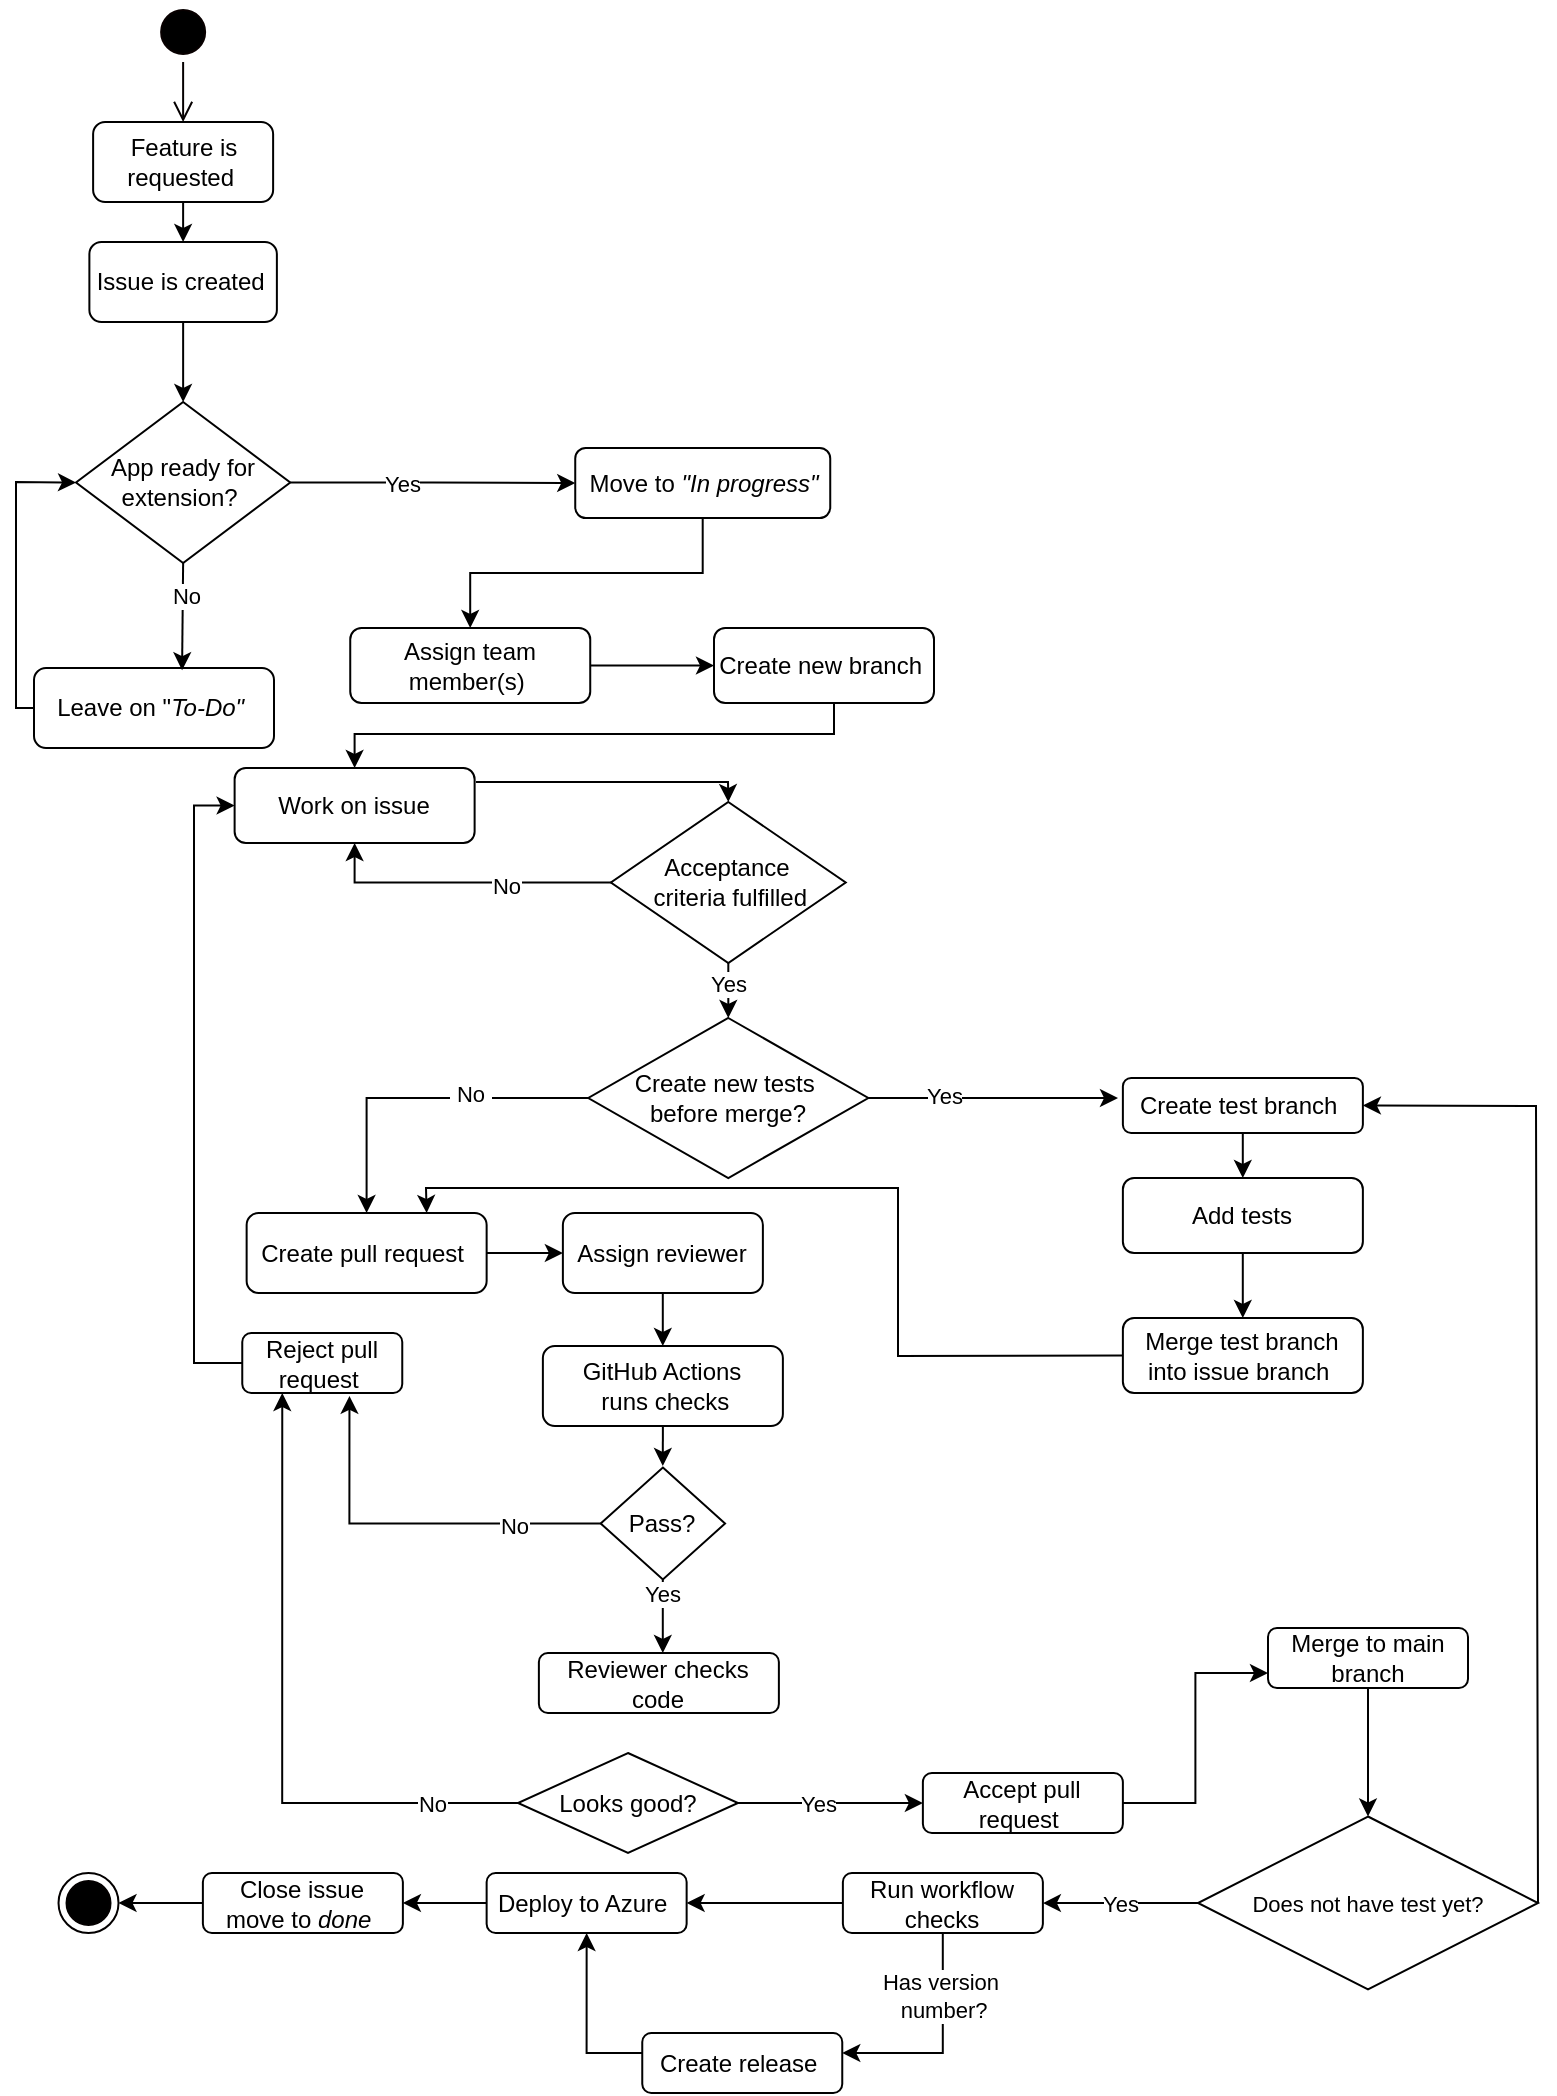 <mxfile version="25.0.3">
  <diagram name="Page-1" id="btFddj9u0zUwPqEDD4T_">
    <mxGraphModel dx="697" dy="450" grid="1" gridSize="10" guides="1" tooltips="1" connect="1" arrows="1" fold="1" page="1" pageScale="1" pageWidth="827" pageHeight="1169" math="0" shadow="0">
      <root>
        <mxCell id="0" />
        <mxCell id="1" parent="0" />
        <mxCell id="urpMWXQShQDzjycf4EHo-1" value="" style="ellipse;html=1;shape=startState;fillColor=#000000;strokeColor=#080000;" parent="1" vertex="1">
          <mxGeometry x="88.56" y="40" width="30" height="30" as="geometry" />
        </mxCell>
        <mxCell id="urpMWXQShQDzjycf4EHo-2" value="" style="edgeStyle=orthogonalEdgeStyle;html=1;verticalAlign=bottom;endArrow=open;endSize=8;strokeColor=#050000;rounded=0;entryX=0.5;entryY=0;entryDx=0;entryDy=0;" parent="1" source="urpMWXQShQDzjycf4EHo-1" target="urpMWXQShQDzjycf4EHo-3" edge="1">
          <mxGeometry relative="1" as="geometry">
            <mxPoint x="103.56" y="110" as="targetPoint" />
          </mxGeometry>
        </mxCell>
        <mxCell id="urpMWXQShQDzjycf4EHo-5" value="" style="edgeStyle=orthogonalEdgeStyle;rounded=0;orthogonalLoop=1;jettySize=auto;html=1;" parent="1" source="urpMWXQShQDzjycf4EHo-3" target="urpMWXQShQDzjycf4EHo-4" edge="1">
          <mxGeometry relative="1" as="geometry">
            <Array as="points">
              <mxPoint x="103.56" y="170" />
              <mxPoint x="103.56" y="170" />
            </Array>
          </mxGeometry>
        </mxCell>
        <mxCell id="urpMWXQShQDzjycf4EHo-3" value="Feature is requested&amp;nbsp;" style="rounded=1;whiteSpace=wrap;html=1;" parent="1" vertex="1">
          <mxGeometry x="58.56" y="100" width="90" height="40" as="geometry" />
        </mxCell>
        <mxCell id="urpMWXQShQDzjycf4EHo-4" value="Issue is created&amp;nbsp;" style="whiteSpace=wrap;html=1;rounded=1;" parent="1" vertex="1">
          <mxGeometry x="56.69" y="160" width="93.75" height="40" as="geometry" />
        </mxCell>
        <mxCell id="urpMWXQShQDzjycf4EHo-15" value="Leave on &quot;&lt;i&gt;To-Do&quot;&lt;/i&gt;&amp;nbsp;" style="whiteSpace=wrap;html=1;rounded=1;" parent="1" vertex="1">
          <mxGeometry x="29" y="373" width="120" height="40" as="geometry" />
        </mxCell>
        <mxCell id="urpMWXQShQDzjycf4EHo-25" value="" style="edgeStyle=orthogonalEdgeStyle;rounded=0;orthogonalLoop=1;jettySize=auto;html=1;" parent="1" source="urpMWXQShQDzjycf4EHo-20" target="urpMWXQShQDzjycf4EHo-24" edge="1">
          <mxGeometry relative="1" as="geometry" />
        </mxCell>
        <mxCell id="urpMWXQShQDzjycf4EHo-20" value="Move to&lt;i&gt;&amp;nbsp;&quot;In progress&quot;&lt;/i&gt;" style="whiteSpace=wrap;html=1;rounded=1;" parent="1" vertex="1">
          <mxGeometry x="299.62" y="263" width="127.5" height="35" as="geometry" />
        </mxCell>
        <mxCell id="urpMWXQShQDzjycf4EHo-31" value="" style="edgeStyle=orthogonalEdgeStyle;rounded=0;orthogonalLoop=1;jettySize=auto;html=1;" parent="1" source="urpMWXQShQDzjycf4EHo-24" target="urpMWXQShQDzjycf4EHo-30" edge="1">
          <mxGeometry relative="1" as="geometry" />
        </mxCell>
        <mxCell id="urpMWXQShQDzjycf4EHo-24" value="Assign team member(s)&amp;nbsp;" style="whiteSpace=wrap;html=1;rounded=1;" parent="1" vertex="1">
          <mxGeometry x="187.12" y="353" width="120" height="37.5" as="geometry" />
        </mxCell>
        <mxCell id="urpMWXQShQDzjycf4EHo-33" value="" style="edgeStyle=orthogonalEdgeStyle;rounded=0;orthogonalLoop=1;jettySize=auto;html=1;exitX=0;exitY=1;exitDx=0;exitDy=0;entryX=0.5;entryY=0;entryDx=0;entryDy=0;" parent="1" target="urpMWXQShQDzjycf4EHo-32" edge="1">
          <mxGeometry relative="1" as="geometry">
            <mxPoint x="369.31" y="373" as="sourcePoint" />
            <mxPoint x="210.26" y="413.513" as="targetPoint" />
            <Array as="points">
              <mxPoint x="429" y="373" />
              <mxPoint x="429" y="406" />
              <mxPoint x="189" y="406" />
            </Array>
          </mxGeometry>
        </mxCell>
        <mxCell id="urpMWXQShQDzjycf4EHo-30" value="Create new branch&amp;nbsp;" style="whiteSpace=wrap;html=1;rounded=1;" parent="1" vertex="1">
          <mxGeometry x="369" y="353" width="110" height="37.5" as="geometry" />
        </mxCell>
        <mxCell id="urpMWXQShQDzjycf4EHo-32" value="Work on issue" style="whiteSpace=wrap;html=1;rounded=1;" parent="1" vertex="1">
          <mxGeometry x="129.31" y="423" width="120" height="37.5" as="geometry" />
        </mxCell>
        <mxCell id="urpMWXQShQDzjycf4EHo-46" value="" style="edgeStyle=orthogonalEdgeStyle;rounded=0;orthogonalLoop=1;jettySize=auto;html=1;" parent="1" source="urpMWXQShQDzjycf4EHo-42" target="urpMWXQShQDzjycf4EHo-45" edge="1">
          <mxGeometry relative="1" as="geometry" />
        </mxCell>
        <mxCell id="urpMWXQShQDzjycf4EHo-42" value="Create test branch&amp;nbsp;" style="whiteSpace=wrap;html=1;rounded=1;" parent="1" vertex="1">
          <mxGeometry x="573.44" y="578" width="120" height="27.5" as="geometry" />
        </mxCell>
        <mxCell id="urpMWXQShQDzjycf4EHo-48" value="" style="edgeStyle=orthogonalEdgeStyle;rounded=0;orthogonalLoop=1;jettySize=auto;html=1;" parent="1" source="urpMWXQShQDzjycf4EHo-45" target="urpMWXQShQDzjycf4EHo-47" edge="1">
          <mxGeometry relative="1" as="geometry" />
        </mxCell>
        <mxCell id="urpMWXQShQDzjycf4EHo-45" value="Add tests" style="whiteSpace=wrap;html=1;rounded=1;" parent="1" vertex="1">
          <mxGeometry x="573.44" y="628" width="120" height="37.5" as="geometry" />
        </mxCell>
        <mxCell id="urpMWXQShQDzjycf4EHo-47" value="Merge test branch into issue branch&amp;nbsp;" style="whiteSpace=wrap;html=1;rounded=1;" parent="1" vertex="1">
          <mxGeometry x="573.44" y="698" width="120" height="37.5" as="geometry" />
        </mxCell>
        <mxCell id="urpMWXQShQDzjycf4EHo-130" style="edgeStyle=orthogonalEdgeStyle;rounded=0;orthogonalLoop=1;jettySize=auto;html=1;exitX=0.5;exitY=1;exitDx=0;exitDy=0;" parent="1" source="urpMWXQShQDzjycf4EHo-49" edge="1" target="urpMWXQShQDzjycf4EHo-135">
          <mxGeometry relative="1" as="geometry">
            <mxPoint x="343.44" y="765.5" as="targetPoint" />
          </mxGeometry>
        </mxCell>
        <mxCell id="urpMWXQShQDzjycf4EHo-49" value="GitHub Actions&lt;div&gt;&amp;nbsp;runs checks&lt;/div&gt;" style="whiteSpace=wrap;html=1;rounded=1;" parent="1" vertex="1">
          <mxGeometry x="283.44" y="712" width="120" height="40" as="geometry" />
        </mxCell>
        <mxCell id="urpMWXQShQDzjycf4EHo-60" value="" style="edgeStyle=orthogonalEdgeStyle;rounded=0;orthogonalLoop=1;jettySize=auto;html=1;exitX=0;exitY=0.5;exitDx=0;exitDy=0;" parent="1" source="8IZgMx02iicjBR52y0ET-4" target="urpMWXQShQDzjycf4EHo-59" edge="1">
          <mxGeometry relative="1" as="geometry">
            <mxPoint x="341.56" y="575.5" as="sourcePoint" />
          </mxGeometry>
        </mxCell>
        <mxCell id="urpMWXQShQDzjycf4EHo-71" value="&amp;nbsp;No&amp;nbsp;" style="edgeLabel;html=1;align=center;verticalAlign=middle;resizable=0;points=[];" parent="urpMWXQShQDzjycf4EHo-60" vertex="1" connectable="0">
          <mxGeometry x="-0.297" y="-2" relative="1" as="geometry">
            <mxPoint as="offset" />
          </mxGeometry>
        </mxCell>
        <mxCell id="urpMWXQShQDzjycf4EHo-64" value="" style="edgeStyle=orthogonalEdgeStyle;rounded=0;orthogonalLoop=1;jettySize=auto;html=1;" parent="1" source="urpMWXQShQDzjycf4EHo-59" target="urpMWXQShQDzjycf4EHo-63" edge="1">
          <mxGeometry relative="1" as="geometry" />
        </mxCell>
        <mxCell id="urpMWXQShQDzjycf4EHo-59" value="Create pull request&amp;nbsp;" style="whiteSpace=wrap;html=1;rounded=1;" parent="1" vertex="1">
          <mxGeometry x="135.32" y="645.5" width="120" height="40" as="geometry" />
        </mxCell>
        <mxCell id="8IZgMx02iicjBR52y0ET-56" style="edgeStyle=orthogonalEdgeStyle;rounded=0;orthogonalLoop=1;jettySize=auto;html=1;" edge="1" parent="1" source="urpMWXQShQDzjycf4EHo-63" target="urpMWXQShQDzjycf4EHo-49">
          <mxGeometry relative="1" as="geometry">
            <Array as="points">
              <mxPoint x="343" y="700" />
              <mxPoint x="343" y="700" />
            </Array>
          </mxGeometry>
        </mxCell>
        <mxCell id="urpMWXQShQDzjycf4EHo-63" value="Assign reviewer" style="whiteSpace=wrap;html=1;rounded=1;" parent="1" vertex="1">
          <mxGeometry x="293.44" y="645.5" width="100" height="40" as="geometry" />
        </mxCell>
        <mxCell id="urpMWXQShQDzjycf4EHo-95" value="Yes" style="edgeStyle=orthogonalEdgeStyle;rounded=0;orthogonalLoop=1;jettySize=auto;html=1;" parent="1" source="urpMWXQShQDzjycf4EHo-135" target="urpMWXQShQDzjycf4EHo-94" edge="1">
          <mxGeometry x="-0.632" relative="1" as="geometry">
            <mxPoint x="343.44" y="795.5" as="sourcePoint" />
            <Array as="points">
              <mxPoint x="343.13" y="845.5" />
              <mxPoint x="343.13" y="845.5" />
            </Array>
            <mxPoint as="offset" />
          </mxGeometry>
        </mxCell>
        <mxCell id="8IZgMx02iicjBR52y0ET-6" style="edgeStyle=orthogonalEdgeStyle;rounded=0;orthogonalLoop=1;jettySize=auto;html=1;entryX=0;entryY=0.5;entryDx=0;entryDy=0;" edge="1" parent="1" source="urpMWXQShQDzjycf4EHo-79" target="urpMWXQShQDzjycf4EHo-32">
          <mxGeometry relative="1" as="geometry">
            <Array as="points">
              <mxPoint x="109" y="720" />
              <mxPoint x="109" y="442" />
            </Array>
          </mxGeometry>
        </mxCell>
        <mxCell id="urpMWXQShQDzjycf4EHo-79" value="Reject pull request&amp;nbsp;" style="rounded=1;whiteSpace=wrap;html=1;" parent="1" vertex="1">
          <mxGeometry x="133.13" y="705.5" width="80" height="30" as="geometry" />
        </mxCell>
        <mxCell id="urpMWXQShQDzjycf4EHo-94" value="Reviewer checks code" style="whiteSpace=wrap;html=1;rounded=1;" parent="1" vertex="1">
          <mxGeometry x="281.44" y="865.5" width="120" height="30" as="geometry" />
        </mxCell>
        <mxCell id="8IZgMx02iicjBR52y0ET-29" style="edgeStyle=orthogonalEdgeStyle;rounded=0;orthogonalLoop=1;jettySize=auto;html=1;entryX=0;entryY=0.75;entryDx=0;entryDy=0;" edge="1" parent="1" source="urpMWXQShQDzjycf4EHo-104" target="urpMWXQShQDzjycf4EHo-107">
          <mxGeometry relative="1" as="geometry">
            <mxPoint x="551" y="863" as="targetPoint" />
          </mxGeometry>
        </mxCell>
        <mxCell id="urpMWXQShQDzjycf4EHo-104" value="Accept pull request&amp;nbsp;" style="whiteSpace=wrap;html=1;rounded=1;" parent="1" vertex="1">
          <mxGeometry x="473.44" y="925.5" width="100" height="30" as="geometry" />
        </mxCell>
        <mxCell id="urpMWXQShQDzjycf4EHo-110" value="Yes" style="edgeStyle=orthogonalEdgeStyle;rounded=0;orthogonalLoop=1;jettySize=auto;html=1;" parent="1" target="urpMWXQShQDzjycf4EHo-109" edge="1">
          <mxGeometry x="0.007" relative="1" as="geometry">
            <Array as="points">
              <mxPoint x="611" y="990" />
              <mxPoint x="611" y="990" />
            </Array>
            <mxPoint x="611.058" y="990.529" as="sourcePoint" />
            <mxPoint as="offset" />
          </mxGeometry>
        </mxCell>
        <mxCell id="8IZgMx02iicjBR52y0ET-27" style="edgeStyle=orthogonalEdgeStyle;rounded=0;orthogonalLoop=1;jettySize=auto;html=1;entryX=0.5;entryY=0;entryDx=0;entryDy=0;" edge="1" parent="1" source="urpMWXQShQDzjycf4EHo-107">
          <mxGeometry relative="1" as="geometry">
            <mxPoint x="696" y="947.25" as="targetPoint" />
          </mxGeometry>
        </mxCell>
        <mxCell id="urpMWXQShQDzjycf4EHo-107" value="Merge to main branch" style="whiteSpace=wrap;html=1;rounded=1;" parent="1" vertex="1">
          <mxGeometry x="646" y="853" width="100" height="30" as="geometry" />
        </mxCell>
        <mxCell id="urpMWXQShQDzjycf4EHo-112" value="" style="edgeStyle=orthogonalEdgeStyle;rounded=0;orthogonalLoop=1;jettySize=auto;html=1;" parent="1" source="urpMWXQShQDzjycf4EHo-109" target="urpMWXQShQDzjycf4EHo-111" edge="1">
          <mxGeometry relative="1" as="geometry">
            <Array as="points">
              <mxPoint x="403.13" y="990.5" />
              <mxPoint x="403.13" y="990.5" />
            </Array>
          </mxGeometry>
        </mxCell>
        <mxCell id="urpMWXQShQDzjycf4EHo-115" value="" style="edgeStyle=orthogonalEdgeStyle;rounded=0;orthogonalLoop=1;jettySize=auto;html=1;" parent="1" source="urpMWXQShQDzjycf4EHo-109" target="urpMWXQShQDzjycf4EHo-114" edge="1">
          <mxGeometry relative="1" as="geometry">
            <Array as="points">
              <mxPoint x="483.44" y="1065.5" />
            </Array>
          </mxGeometry>
        </mxCell>
        <mxCell id="urpMWXQShQDzjycf4EHo-117" value="Has version&lt;div&gt;&amp;nbsp;number?&lt;/div&gt;" style="edgeLabel;html=1;align=center;verticalAlign=middle;resizable=0;points=[];" parent="urpMWXQShQDzjycf4EHo-115" vertex="1" connectable="0">
          <mxGeometry x="-0.76" y="-1" relative="1" as="geometry">
            <mxPoint x="-1" y="18" as="offset" />
          </mxGeometry>
        </mxCell>
        <mxCell id="urpMWXQShQDzjycf4EHo-109" value="Run workflow checks" style="whiteSpace=wrap;html=1;rounded=1;" parent="1" vertex="1">
          <mxGeometry x="433.44" y="975.5" width="100" height="30" as="geometry" />
        </mxCell>
        <mxCell id="urpMWXQShQDzjycf4EHo-123" value="" style="edgeStyle=orthogonalEdgeStyle;rounded=0;orthogonalLoop=1;jettySize=auto;html=1;" parent="1" source="urpMWXQShQDzjycf4EHo-111" target="urpMWXQShQDzjycf4EHo-122" edge="1">
          <mxGeometry relative="1" as="geometry" />
        </mxCell>
        <mxCell id="urpMWXQShQDzjycf4EHo-111" value="Deploy to Azure&amp;nbsp;" style="whiteSpace=wrap;html=1;rounded=1;" parent="1" vertex="1">
          <mxGeometry x="255.32" y="975.5" width="100" height="30" as="geometry" />
        </mxCell>
        <mxCell id="urpMWXQShQDzjycf4EHo-116" style="edgeStyle=orthogonalEdgeStyle;rounded=0;orthogonalLoop=1;jettySize=auto;html=1;entryX=0.5;entryY=1;entryDx=0;entryDy=0;" parent="1" source="urpMWXQShQDzjycf4EHo-114" target="urpMWXQShQDzjycf4EHo-111" edge="1">
          <mxGeometry relative="1" as="geometry">
            <Array as="points">
              <mxPoint x="305.13" y="1065.5" />
            </Array>
          </mxGeometry>
        </mxCell>
        <mxCell id="urpMWXQShQDzjycf4EHo-114" value="Create release&amp;nbsp;" style="whiteSpace=wrap;html=1;rounded=1;" parent="1" vertex="1">
          <mxGeometry x="333.13" y="1055.5" width="100" height="30" as="geometry" />
        </mxCell>
        <mxCell id="urpMWXQShQDzjycf4EHo-118" value="" style="ellipse;html=1;shape=endState;fillColor=#000000;strokeColor=#030000;" parent="1" vertex="1">
          <mxGeometry x="41.26" y="975.5" width="30" height="30" as="geometry" />
        </mxCell>
        <mxCell id="urpMWXQShQDzjycf4EHo-124" style="edgeStyle=orthogonalEdgeStyle;rounded=0;orthogonalLoop=1;jettySize=auto;html=1;entryX=1;entryY=0.5;entryDx=0;entryDy=0;" parent="1" source="urpMWXQShQDzjycf4EHo-122" target="urpMWXQShQDzjycf4EHo-118" edge="1">
          <mxGeometry relative="1" as="geometry" />
        </mxCell>
        <mxCell id="urpMWXQShQDzjycf4EHo-122" value="Close issue&lt;div&gt;move to &lt;i&gt;done&lt;/i&gt;&amp;nbsp;&lt;/div&gt;" style="whiteSpace=wrap;html=1;rounded=1;" parent="1" vertex="1">
          <mxGeometry x="113.44" y="975.5" width="100" height="30" as="geometry" />
        </mxCell>
        <mxCell id="8IZgMx02iicjBR52y0ET-12" style="edgeStyle=orthogonalEdgeStyle;rounded=0;orthogonalLoop=1;jettySize=auto;html=1;entryX=0.5;entryY=1;entryDx=0;entryDy=0;exitX=0;exitY=0.5;exitDx=0;exitDy=0;" edge="1" parent="1" source="8IZgMx02iicjBR52y0ET-61" target="urpMWXQShQDzjycf4EHo-32">
          <mxGeometry relative="1" as="geometry">
            <mxPoint x="337.973" y="500.875" as="sourcePoint" />
            <mxPoint x="150.48" y="461" as="targetPoint" />
            <Array as="points">
              <mxPoint x="189" y="480" />
            </Array>
          </mxGeometry>
        </mxCell>
        <mxCell id="8IZgMx02iicjBR52y0ET-26" value="No" style="edgeLabel;html=1;align=center;verticalAlign=middle;resizable=0;points=[];" vertex="1" connectable="0" parent="8IZgMx02iicjBR52y0ET-12">
          <mxGeometry x="-0.051" y="3" relative="1" as="geometry">
            <mxPoint x="17" y="-2" as="offset" />
          </mxGeometry>
        </mxCell>
        <mxCell id="urpMWXQShQDzjycf4EHo-136" value="" style="edgeStyle=orthogonalEdgeStyle;rounded=0;orthogonalLoop=1;jettySize=auto;html=1;" parent="1" target="urpMWXQShQDzjycf4EHo-135" edge="1">
          <mxGeometry relative="1" as="geometry">
            <mxPoint x="343.44" y="795.5" as="sourcePoint" />
            <mxPoint x="343.13" y="855.5" as="targetPoint" />
          </mxGeometry>
        </mxCell>
        <mxCell id="urpMWXQShQDzjycf4EHo-135" value="Pass?" style="rhombus;whiteSpace=wrap;html=1;" parent="1" vertex="1">
          <mxGeometry x="312.34" y="772.75" width="62.19" height="56" as="geometry" />
        </mxCell>
        <mxCell id="urpMWXQShQDzjycf4EHo-137" style="edgeStyle=orthogonalEdgeStyle;rounded=0;orthogonalLoop=1;jettySize=auto;html=1;entryX=0.67;entryY=1.048;entryDx=0;entryDy=0;entryPerimeter=0;" parent="1" source="urpMWXQShQDzjycf4EHo-135" target="urpMWXQShQDzjycf4EHo-79" edge="1">
          <mxGeometry relative="1" as="geometry" />
        </mxCell>
        <mxCell id="8IZgMx02iicjBR52y0ET-5" value="No" style="edgeLabel;html=1;align=center;verticalAlign=middle;resizable=0;points=[];" vertex="1" connectable="0" parent="urpMWXQShQDzjycf4EHo-137">
          <mxGeometry x="-0.543" y="1" relative="1" as="geometry">
            <mxPoint as="offset" />
          </mxGeometry>
        </mxCell>
        <mxCell id="8IZgMx02iicjBR52y0ET-30" style="edgeStyle=orthogonalEdgeStyle;rounded=0;orthogonalLoop=1;jettySize=auto;html=1;entryX=0.25;entryY=1;entryDx=0;entryDy=0;" edge="1" parent="1" source="urpMWXQShQDzjycf4EHo-138" target="urpMWXQShQDzjycf4EHo-79">
          <mxGeometry relative="1" as="geometry" />
        </mxCell>
        <mxCell id="8IZgMx02iicjBR52y0ET-32" value="No" style="edgeLabel;html=1;align=center;verticalAlign=middle;resizable=0;points=[];" vertex="1" connectable="0" parent="8IZgMx02iicjBR52y0ET-30">
          <mxGeometry x="-0.734" y="-1" relative="1" as="geometry">
            <mxPoint y="1" as="offset" />
          </mxGeometry>
        </mxCell>
        <mxCell id="8IZgMx02iicjBR52y0ET-31" style="edgeStyle=orthogonalEdgeStyle;rounded=0;orthogonalLoop=1;jettySize=auto;html=1;entryX=0;entryY=0.5;entryDx=0;entryDy=0;" edge="1" parent="1" source="urpMWXQShQDzjycf4EHo-138" target="urpMWXQShQDzjycf4EHo-104">
          <mxGeometry relative="1" as="geometry" />
        </mxCell>
        <mxCell id="8IZgMx02iicjBR52y0ET-33" value="Yes" style="edgeLabel;html=1;align=center;verticalAlign=middle;resizable=0;points=[];" vertex="1" connectable="0" parent="8IZgMx02iicjBR52y0ET-31">
          <mxGeometry x="-0.178" y="-3" relative="1" as="geometry">
            <mxPoint x="2" y="-3" as="offset" />
          </mxGeometry>
        </mxCell>
        <mxCell id="urpMWXQShQDzjycf4EHo-138" value="Looks good?" style="rhombus;whiteSpace=wrap;html=1;" parent="1" vertex="1">
          <mxGeometry x="271" y="915.5" width="110" height="50" as="geometry" />
        </mxCell>
        <mxCell id="8IZgMx02iicjBR52y0ET-48" style="edgeStyle=orthogonalEdgeStyle;rounded=0;orthogonalLoop=1;jettySize=auto;html=1;entryX=0;entryY=0.5;entryDx=0;entryDy=0;" edge="1" parent="1" source="8IZgMx02iicjBR52y0ET-2" target="urpMWXQShQDzjycf4EHo-20">
          <mxGeometry relative="1" as="geometry" />
        </mxCell>
        <mxCell id="8IZgMx02iicjBR52y0ET-49" value="Yes" style="edgeLabel;html=1;align=center;verticalAlign=middle;resizable=0;points=[];" vertex="1" connectable="0" parent="8IZgMx02iicjBR52y0ET-48">
          <mxGeometry x="-0.147" y="-2" relative="1" as="geometry">
            <mxPoint x="-5" y="-2" as="offset" />
          </mxGeometry>
        </mxCell>
        <mxCell id="8IZgMx02iicjBR52y0ET-2" value="App ready for extension?&amp;nbsp;" style="rhombus;whiteSpace=wrap;html=1;" vertex="1" parent="1">
          <mxGeometry x="50" y="240" width="107.13" height="80.5" as="geometry" />
        </mxCell>
        <mxCell id="8IZgMx02iicjBR52y0ET-35" style="edgeStyle=orthogonalEdgeStyle;rounded=0;orthogonalLoop=1;jettySize=auto;html=1;" edge="1" parent="1" source="8IZgMx02iicjBR52y0ET-4">
          <mxGeometry relative="1" as="geometry">
            <mxPoint x="571" y="588" as="targetPoint" />
          </mxGeometry>
        </mxCell>
        <mxCell id="8IZgMx02iicjBR52y0ET-36" value="Yes" style="edgeLabel;html=1;align=center;verticalAlign=middle;resizable=0;points=[];" vertex="1" connectable="0" parent="8IZgMx02iicjBR52y0ET-35">
          <mxGeometry x="-0.396" y="1" relative="1" as="geometry">
            <mxPoint as="offset" />
          </mxGeometry>
        </mxCell>
        <mxCell id="8IZgMx02iicjBR52y0ET-4" value="Create new tests&amp;nbsp;&lt;div&gt;before merge?&lt;/div&gt;" style="rhombus;whiteSpace=wrap;html=1;" vertex="1" parent="1">
          <mxGeometry x="306.15" y="548" width="140" height="80" as="geometry" />
        </mxCell>
        <mxCell id="8IZgMx02iicjBR52y0ET-7" value="&lt;span style=&quot;font-size: 11px; white-space: nowrap; background-color: rgb(255, 255, 255);&quot;&gt;Does not have test yet?&lt;/span&gt;" style="rhombus;whiteSpace=wrap;html=1;" vertex="1" parent="1">
          <mxGeometry x="611.0" y="947.25" width="170" height="86.5" as="geometry" />
        </mxCell>
        <mxCell id="8IZgMx02iicjBR52y0ET-41" value="" style="endArrow=classic;html=1;rounded=0;entryX=0.75;entryY=0;entryDx=0;entryDy=0;exitX=0;exitY=0.5;exitDx=0;exitDy=0;" edge="1" parent="1" source="urpMWXQShQDzjycf4EHo-47" target="urpMWXQShQDzjycf4EHo-59">
          <mxGeometry width="50" height="50" relative="1" as="geometry">
            <mxPoint x="431" y="803" as="sourcePoint" />
            <mxPoint x="481" y="753" as="targetPoint" />
            <Array as="points">
              <mxPoint x="461" y="717" />
              <mxPoint x="461" y="633" />
              <mxPoint x="225" y="633" />
            </Array>
          </mxGeometry>
        </mxCell>
        <mxCell id="8IZgMx02iicjBR52y0ET-46" value="" style="endArrow=classic;html=1;rounded=0;exitX=0.5;exitY=1;exitDx=0;exitDy=0;entryX=0.5;entryY=0;entryDx=0;entryDy=0;" edge="1" parent="1" source="urpMWXQShQDzjycf4EHo-4" target="8IZgMx02iicjBR52y0ET-2">
          <mxGeometry width="50" height="50" relative="1" as="geometry">
            <mxPoint x="160" y="310" as="sourcePoint" />
            <mxPoint x="210" y="260" as="targetPoint" />
          </mxGeometry>
        </mxCell>
        <mxCell id="8IZgMx02iicjBR52y0ET-50" value="" style="endArrow=classic;html=1;rounded=0;entryX=0.617;entryY=0.028;entryDx=0;entryDy=0;exitX=0.5;exitY=1;exitDx=0;exitDy=0;entryPerimeter=0;" edge="1" parent="1" source="8IZgMx02iicjBR52y0ET-2" target="urpMWXQShQDzjycf4EHo-15">
          <mxGeometry width="50" height="50" relative="1" as="geometry">
            <mxPoint x="240" y="370" as="sourcePoint" />
            <mxPoint x="290" y="320" as="targetPoint" />
          </mxGeometry>
        </mxCell>
        <mxCell id="8IZgMx02iicjBR52y0ET-53" value="No" style="edgeLabel;html=1;align=center;verticalAlign=middle;resizable=0;points=[];" vertex="1" connectable="0" parent="8IZgMx02iicjBR52y0ET-50">
          <mxGeometry x="-0.389" y="1" relative="1" as="geometry">
            <mxPoint as="offset" />
          </mxGeometry>
        </mxCell>
        <mxCell id="8IZgMx02iicjBR52y0ET-52" value="" style="endArrow=classic;html=1;rounded=0;exitX=0;exitY=0.5;exitDx=0;exitDy=0;entryX=0;entryY=0.5;entryDx=0;entryDy=0;" edge="1" parent="1" source="urpMWXQShQDzjycf4EHo-15" target="8IZgMx02iicjBR52y0ET-2">
          <mxGeometry width="50" height="50" relative="1" as="geometry">
            <mxPoint x="240" y="370" as="sourcePoint" />
            <mxPoint x="290" y="320" as="targetPoint" />
            <Array as="points">
              <mxPoint x="20" y="393" />
              <mxPoint x="20" y="280" />
            </Array>
          </mxGeometry>
        </mxCell>
        <mxCell id="8IZgMx02iicjBR52y0ET-54" value="" style="endArrow=classic;html=1;rounded=0;exitX=1;exitY=0.5;exitDx=0;exitDy=0;entryX=1;entryY=0.5;entryDx=0;entryDy=0;" edge="1" parent="1" source="8IZgMx02iicjBR52y0ET-7" target="urpMWXQShQDzjycf4EHo-42">
          <mxGeometry width="50" height="50" relative="1" as="geometry">
            <mxPoint x="790" y="802" as="sourcePoint" />
            <mxPoint x="840" y="752" as="targetPoint" />
            <Array as="points">
              <mxPoint x="780" y="592" />
            </Array>
          </mxGeometry>
        </mxCell>
        <mxCell id="8IZgMx02iicjBR52y0ET-58" value="" style="endArrow=classic;html=1;rounded=0;exitX=0.5;exitY=1;exitDx=0;exitDy=0;entryX=0.5;entryY=0;entryDx=0;entryDy=0;" edge="1" parent="1" source="8IZgMx02iicjBR52y0ET-61" target="8IZgMx02iicjBR52y0ET-4">
          <mxGeometry width="50" height="50" relative="1" as="geometry">
            <mxPoint x="377.595" y="513" as="sourcePoint" />
            <mxPoint x="360" y="520" as="targetPoint" />
          </mxGeometry>
        </mxCell>
        <mxCell id="8IZgMx02iicjBR52y0ET-59" value="Yes" style="edgeLabel;html=1;align=center;verticalAlign=middle;resizable=0;points=[];" vertex="1" connectable="0" parent="8IZgMx02iicjBR52y0ET-58">
          <mxGeometry x="-0.07" relative="1" as="geometry">
            <mxPoint y="-3" as="offset" />
          </mxGeometry>
        </mxCell>
        <mxCell id="8IZgMx02iicjBR52y0ET-61" value="Acceptance&lt;div&gt;&amp;nbsp; criteria fulfilled&amp;nbsp;&lt;/div&gt;" style="rhombus;whiteSpace=wrap;html=1;" vertex="1" parent="1">
          <mxGeometry x="317.45" y="440" width="117.41" height="80.5" as="geometry" />
        </mxCell>
        <mxCell id="8IZgMx02iicjBR52y0ET-62" value="" style="endArrow=classic;html=1;rounded=0;entryX=0.5;entryY=0;entryDx=0;entryDy=0;endSize=6;" edge="1" parent="1" target="8IZgMx02iicjBR52y0ET-61">
          <mxGeometry width="50" height="50" relative="1" as="geometry">
            <mxPoint x="250" y="430" as="sourcePoint" />
            <mxPoint x="380" y="430" as="targetPoint" />
            <Array as="points">
              <mxPoint x="376" y="430" />
            </Array>
          </mxGeometry>
        </mxCell>
      </root>
    </mxGraphModel>
  </diagram>
</mxfile>
